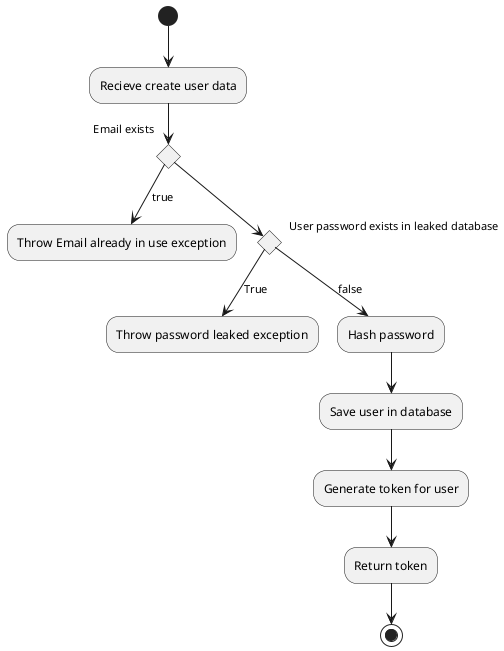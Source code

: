 @startuml Create User Flowchart

(*) --> "Recieve create user data"
if "Email exists" then
  -->[true] "Throw Email already in use exception"
else 
  if "User password exists in leaked database" then
    -->[True]"Throw password leaked exception"
  else
    -->[false] "Hash password"
    --> "Save user in database"
    --> "Generate token for user"
    --> "Return token"
    --> (*)
end if 

@enduml
